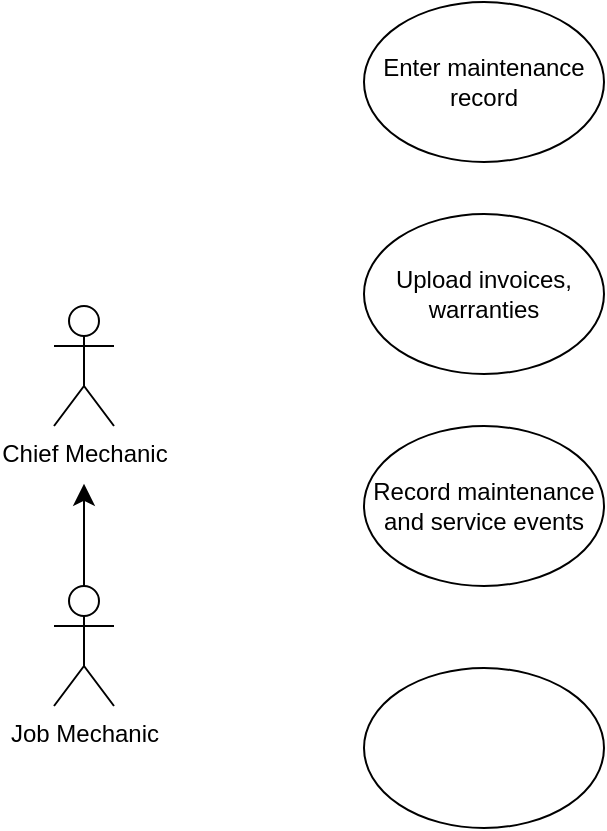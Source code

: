 <mxfile version="26.0.14">
  <diagram name="Page-1" id="z5ygo8aueXD7QbDK779G">
    <mxGraphModel dx="1713" dy="1739" grid="0" gridSize="10" guides="1" tooltips="1" connect="1" arrows="1" fold="1" page="0" pageScale="1" pageWidth="850" pageHeight="1100" math="0" shadow="0">
      <root>
        <mxCell id="0" />
        <mxCell id="1" parent="0" />
        <mxCell id="PnSv_0IQH46BmFg6rcT1-1" value="Chief Mechanic" style="shape=umlActor;verticalLabelPosition=bottom;verticalAlign=top;html=1;outlineConnect=0;" vertex="1" parent="1">
          <mxGeometry x="-645" y="-786" width="30" height="60" as="geometry" />
        </mxCell>
        <mxCell id="PnSv_0IQH46BmFg6rcT1-3" value="Upload invoices, warranties" style="ellipse;whiteSpace=wrap;html=1;" vertex="1" parent="1">
          <mxGeometry x="-490" y="-832" width="120" height="80" as="geometry" />
        </mxCell>
        <mxCell id="PnSv_0IQH46BmFg6rcT1-4" value="Record maintenance and service events" style="ellipse;whiteSpace=wrap;html=1;" vertex="1" parent="1">
          <mxGeometry x="-490" y="-726" width="120" height="80" as="geometry" />
        </mxCell>
        <mxCell id="PnSv_0IQH46BmFg6rcT1-5" value="" style="ellipse;whiteSpace=wrap;html=1;" vertex="1" parent="1">
          <mxGeometry x="-490" y="-605" width="120" height="80" as="geometry" />
        </mxCell>
        <mxCell id="PnSv_0IQH46BmFg6rcT1-6" value="Enter maintenance record" style="ellipse;whiteSpace=wrap;html=1;" vertex="1" parent="1">
          <mxGeometry x="-490" y="-938" width="120" height="80" as="geometry" />
        </mxCell>
        <mxCell id="PnSv_0IQH46BmFg6rcT1-9" style="edgeStyle=none;curved=1;rounded=0;orthogonalLoop=1;jettySize=auto;html=1;fontSize=12;startSize=8;endSize=8;" edge="1" parent="1" source="PnSv_0IQH46BmFg6rcT1-7">
          <mxGeometry relative="1" as="geometry">
            <mxPoint x="-630" y="-697.087" as="targetPoint" />
          </mxGeometry>
        </mxCell>
        <mxCell id="PnSv_0IQH46BmFg6rcT1-7" value="Job Mechanic" style="shape=umlActor;verticalLabelPosition=bottom;verticalAlign=top;html=1;outlineConnect=0;" vertex="1" parent="1">
          <mxGeometry x="-645" y="-646" width="30" height="60" as="geometry" />
        </mxCell>
      </root>
    </mxGraphModel>
  </diagram>
</mxfile>
